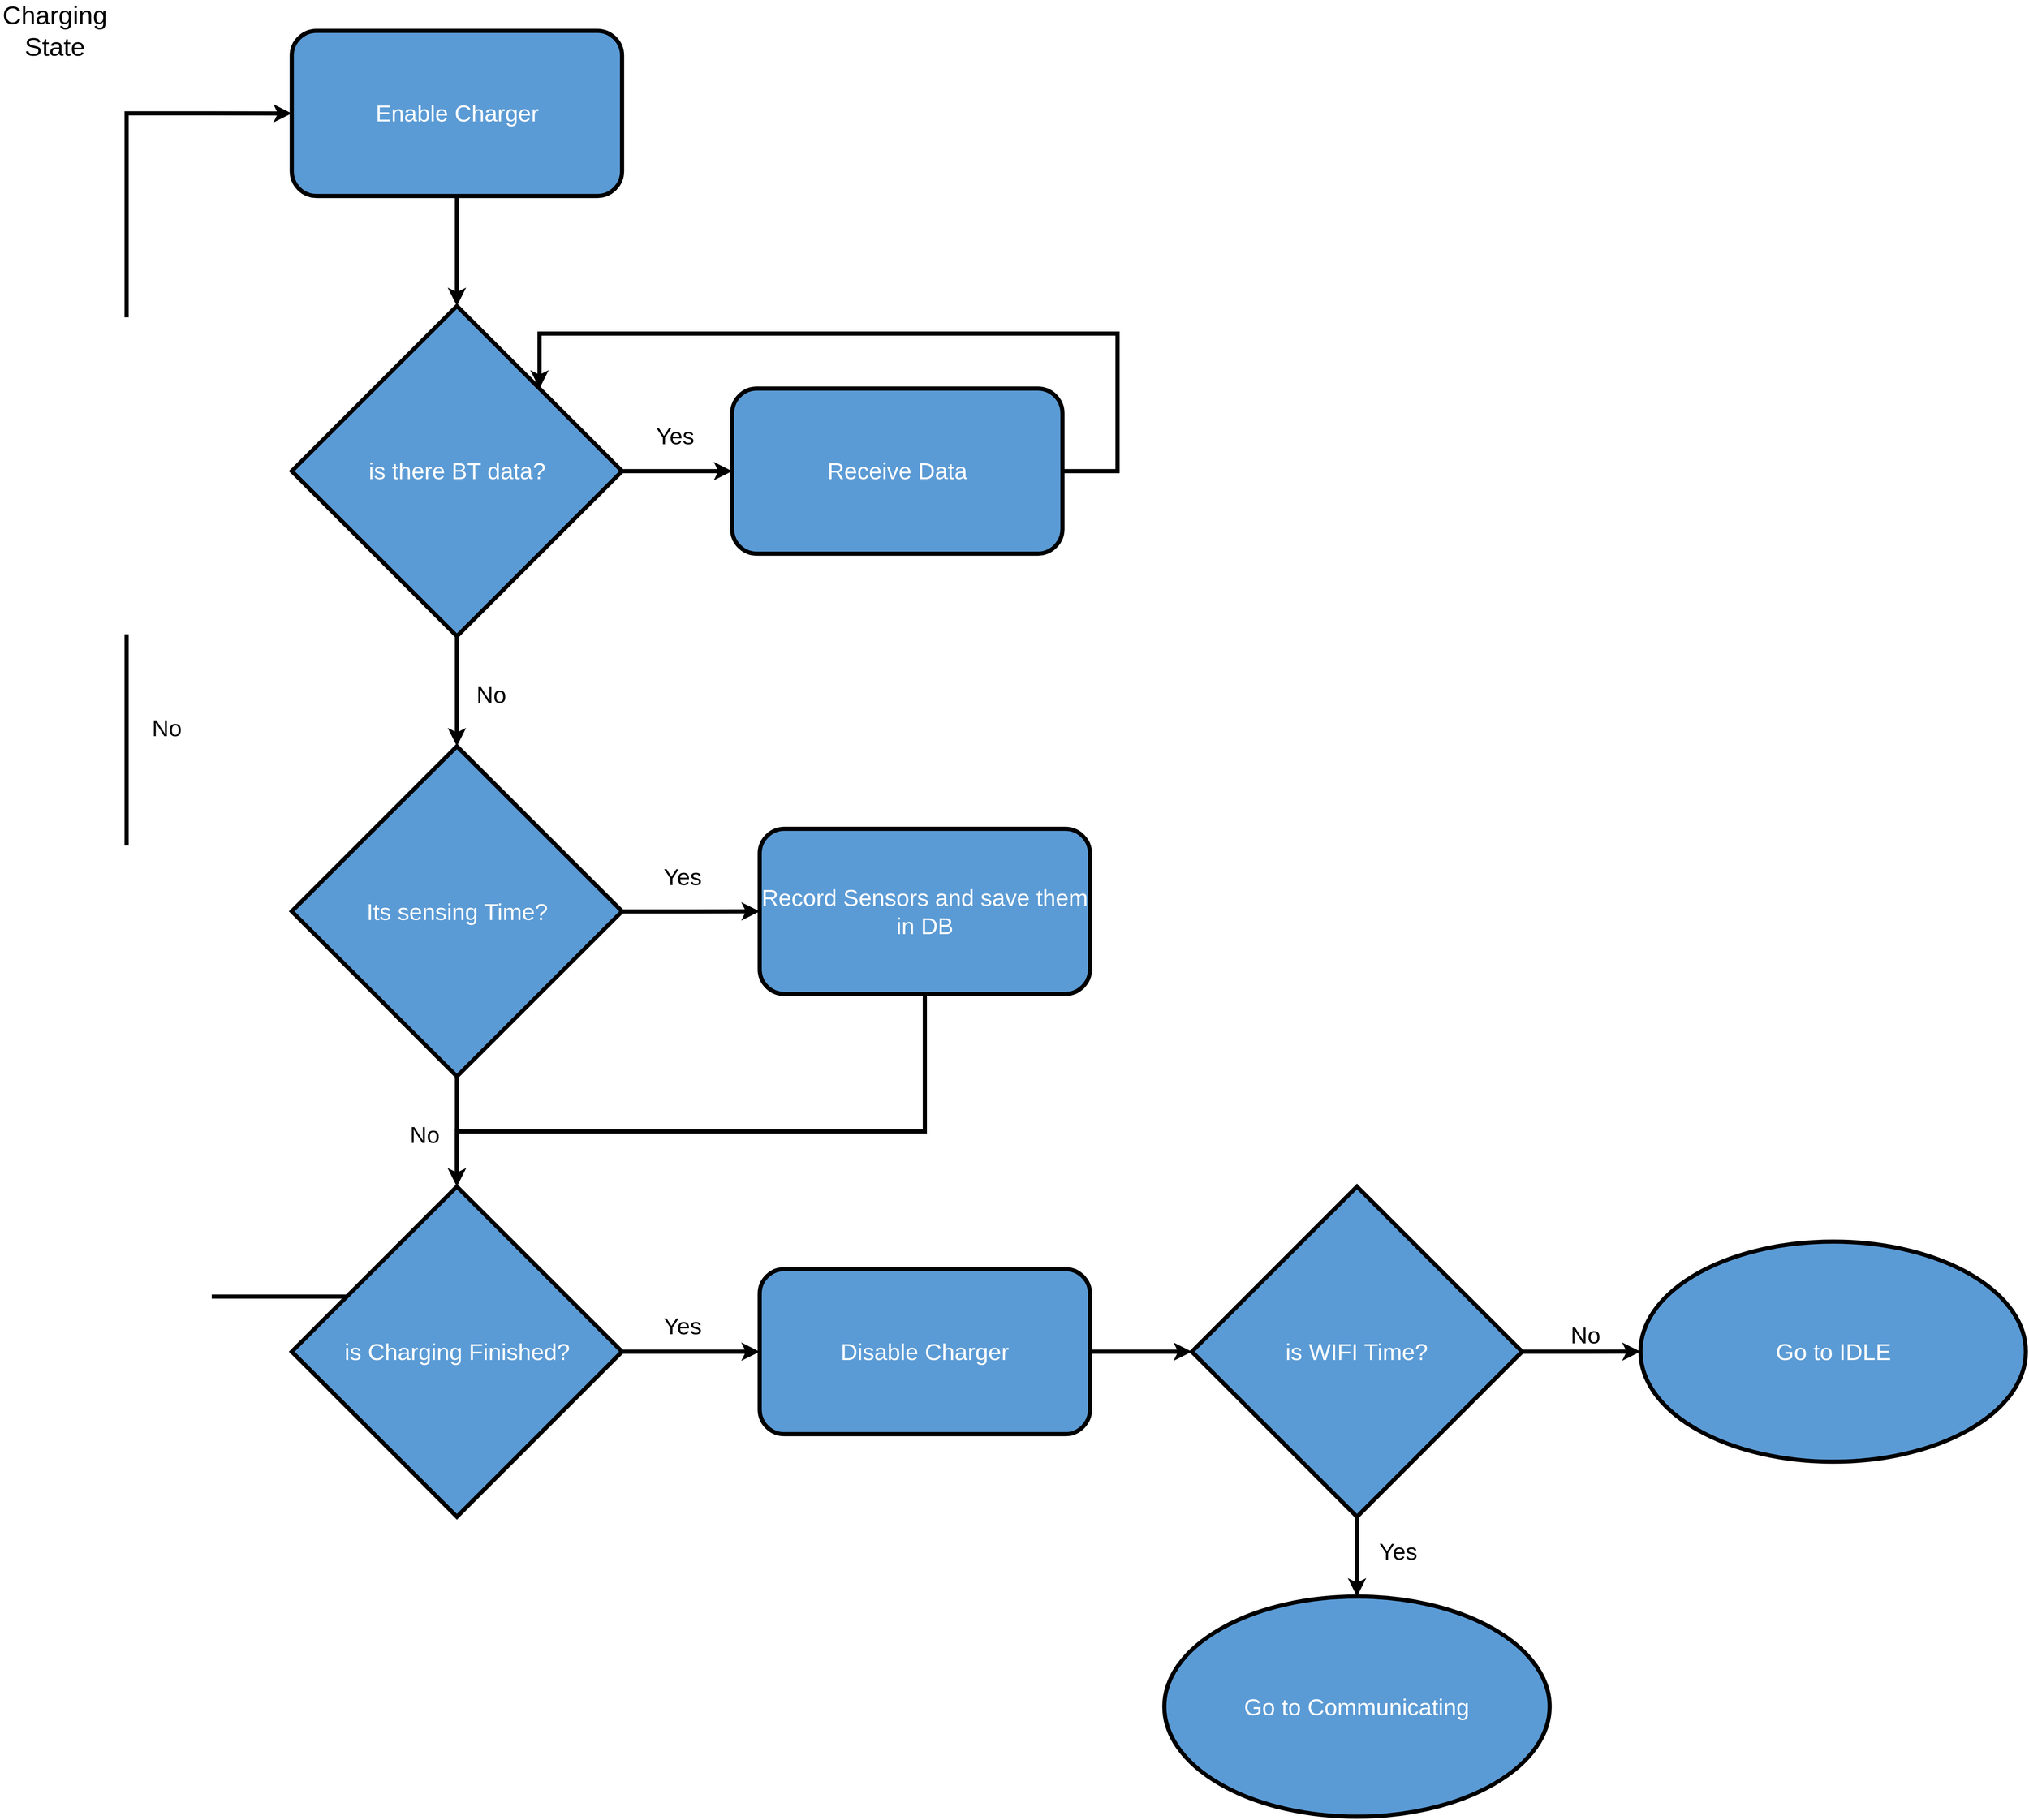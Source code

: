 <mxfile version="15.3.8" type="device"><diagram id="Aq8C7NM-q_EOuL56kIrI" name="Page-1"><mxGraphModel dx="2496" dy="2037" grid="1" gridSize="10" guides="1" tooltips="1" connect="1" arrows="1" fold="1" page="1" pageScale="1" pageWidth="827" pageHeight="1169" math="0" shadow="0"><root><mxCell id="0"/><mxCell id="1" parent="0"/><mxCell id="Kl6rUYlBZ52-5VsQZGhu-22" style="edgeStyle=orthogonalEdgeStyle;rounded=0;orthogonalLoop=1;jettySize=auto;html=1;entryX=0;entryY=0.5;entryDx=0;entryDy=0;" parent="1" edge="1"><mxGeometry relative="1" as="geometry"><Array as="points"><mxPoint x="1220" y="960"/><mxPoint x="940" y="960"/><mxPoint x="940" y="400"/></Array><mxPoint x="990" y="400" as="targetPoint"/></mxGeometry></mxCell><mxCell id="YepfqEUITugMlrM3bgRv-1" value="" style="group;strokeWidth=5;fontSize=28;" parent="1" vertex="1" connectable="0"><mxGeometry x="860" y="140" width="2434.72" height="2180" as="geometry"/></mxCell><mxCell id="Kl6rUYlBZ52-5VsQZGhu-39" value="Charging&lt;br style=&quot;font-size: 31px;&quot;&gt;State" style="text;html=1;strokeColor=none;fillColor=none;align=center;verticalAlign=middle;whiteSpace=wrap;rounded=0;strokeWidth=5;fontSize=31;" parent="YepfqEUITugMlrM3bgRv-1" vertex="1"><mxGeometry width="132.322" height="66.161" as="geometry"/></mxCell><mxCell id="Kl6rUYlBZ52-5VsQZGhu-41" value="Enable Charger" style="rounded=1;whiteSpace=wrap;html=1;fillColor=#5B9BD5;fontColor=#FFFFFF;strokeWidth=5;fontSize=28;" parent="YepfqEUITugMlrM3bgRv-1" vertex="1"><mxGeometry x="350.653" y="33.08" width="396.965" height="198.483" as="geometry"/></mxCell><mxCell id="Kl6rUYlBZ52-5VsQZGhu-42" value="No" style="edgeStyle=orthogonalEdgeStyle;rounded=0;orthogonalLoop=1;jettySize=auto;html=1;entryX=0;entryY=0.5;entryDx=0;entryDy=0;labelBackgroundColor=none;strokeWidth=5;fontSize=28;" parent="YepfqEUITugMlrM3bgRv-1" source="Kl6rUYlBZ52-5VsQZGhu-44" target="Kl6rUYlBZ52-5VsQZGhu-41" edge="1"><mxGeometry x="0.007" y="-48" relative="1" as="geometry"><Array as="points"><mxPoint x="152.17" y="1554.78"/><mxPoint x="152.17" y="132.322"/></Array><mxPoint y="1" as="offset"/></mxGeometry></mxCell><mxCell id="Kl6rUYlBZ52-5VsQZGhu-44" value="&lt;font style=&quot;font-size: 28px;&quot;&gt;is Charging Finished?&lt;/font&gt;" style="rhombus;whiteSpace=wrap;html=1;fillColor=#5B9BD5;fontColor=#FFFFFF;strokeWidth=5;fontSize=28;" parent="YepfqEUITugMlrM3bgRv-1" vertex="1"><mxGeometry x="350.653" y="1422.458" width="396.965" height="396.965" as="geometry"/></mxCell><mxCell id="Kl6rUYlBZ52-5VsQZGhu-47" value="&lt;font style=&quot;font-size: 28px;&quot;&gt;is there BT data?&lt;/font&gt;" style="rhombus;whiteSpace=wrap;html=1;fillColor=#5B9BD5;fontColor=#FFFFFF;strokeWidth=5;fontSize=28;" parent="YepfqEUITugMlrM3bgRv-1" vertex="1"><mxGeometry x="350.653" y="363.885" width="396.965" height="396.965" as="geometry"/></mxCell><mxCell id="Kl6rUYlBZ52-5VsQZGhu-40" value="" style="edgeStyle=orthogonalEdgeStyle;rounded=0;orthogonalLoop=1;jettySize=auto;html=1;strokeWidth=5;fontSize=28;" parent="YepfqEUITugMlrM3bgRv-1" source="Kl6rUYlBZ52-5VsQZGhu-41" target="Kl6rUYlBZ52-5VsQZGhu-47" edge="1"><mxGeometry relative="1" as="geometry"/></mxCell><mxCell id="Kl6rUYlBZ52-5VsQZGhu-48" style="edgeStyle=orthogonalEdgeStyle;rounded=0;orthogonalLoop=1;jettySize=auto;html=1;entryX=1;entryY=0;entryDx=0;entryDy=0;strokeWidth=5;fontSize=28;" parent="YepfqEUITugMlrM3bgRv-1" source="Kl6rUYlBZ52-5VsQZGhu-49" target="Kl6rUYlBZ52-5VsQZGhu-47" edge="1"><mxGeometry relative="1" as="geometry"><Array as="points"><mxPoint x="1343.066" y="562.367"/><mxPoint x="1343.066" y="396.965"/><mxPoint x="648.377" y="396.965"/></Array></mxGeometry></mxCell><mxCell id="Kl6rUYlBZ52-5VsQZGhu-49" value="Receive Data" style="rounded=1;whiteSpace=wrap;html=1;fillColor=#5B9BD5;fontColor=#FFFFFF;strokeWidth=5;fontSize=28;" parent="YepfqEUITugMlrM3bgRv-1" vertex="1"><mxGeometry x="879.94" y="463.126" width="396.965" height="198.483" as="geometry"/></mxCell><mxCell id="Kl6rUYlBZ52-5VsQZGhu-46" value="Yes" style="edgeStyle=orthogonalEdgeStyle;rounded=0;orthogonalLoop=1;jettySize=auto;html=1;labelBackgroundColor=none;strokeWidth=5;fontSize=28;" parent="YepfqEUITugMlrM3bgRv-1" source="Kl6rUYlBZ52-5VsQZGhu-47" target="Kl6rUYlBZ52-5VsQZGhu-49" edge="1"><mxGeometry x="-0.057" y="42" relative="1" as="geometry"><mxPoint x="1" as="offset"/></mxGeometry></mxCell><mxCell id="Kl6rUYlBZ52-5VsQZGhu-52" value="&lt;font style=&quot;font-size: 28px;&quot;&gt;is WIFI Time?&lt;/font&gt;" style="rhombus;whiteSpace=wrap;html=1;fillColor=#5B9BD5;fontColor=#FFFFFF;strokeWidth=5;fontSize=28;" parent="YepfqEUITugMlrM3bgRv-1" vertex="1"><mxGeometry x="1432.383" y="1422.458" width="396.965" height="396.965" as="geometry"/></mxCell><mxCell id="Kl6rUYlBZ52-5VsQZGhu-53" value="Go to IDLE" style="ellipse;whiteSpace=wrap;html=1;fillColor=#5B9BD5;fontColor=#FFFFFF;strokeWidth=5;fontSize=28;" parent="YepfqEUITugMlrM3bgRv-1" vertex="1"><mxGeometry x="1971.594" y="1488.619" width="463.126" height="264.643" as="geometry"/></mxCell><mxCell id="Kl6rUYlBZ52-5VsQZGhu-50" value="No" style="edgeStyle=orthogonalEdgeStyle;rounded=0;orthogonalLoop=1;jettySize=auto;html=1;labelBackgroundColor=none;strokeWidth=5;fontSize=28;" parent="YepfqEUITugMlrM3bgRv-1" source="Kl6rUYlBZ52-5VsQZGhu-52" target="Kl6rUYlBZ52-5VsQZGhu-53" edge="1"><mxGeometry x="0.07" y="20" relative="1" as="geometry"><mxPoint as="offset"/></mxGeometry></mxCell><mxCell id="Kl6rUYlBZ52-5VsQZGhu-54" value="Go to Communicating" style="ellipse;whiteSpace=wrap;html=1;fillColor=#5B9BD5;fontColor=#FFFFFF;strokeWidth=5;fontSize=28;" parent="YepfqEUITugMlrM3bgRv-1" vertex="1"><mxGeometry x="1399.302" y="1915.357" width="463.126" height="264.643" as="geometry"/></mxCell><mxCell id="Kl6rUYlBZ52-5VsQZGhu-51" value="Yes" style="edgeStyle=orthogonalEdgeStyle;rounded=0;orthogonalLoop=1;jettySize=auto;html=1;labelBackgroundColor=none;strokeWidth=5;fontSize=28;" parent="YepfqEUITugMlrM3bgRv-1" source="Kl6rUYlBZ52-5VsQZGhu-52" target="Kl6rUYlBZ52-5VsQZGhu-54" edge="1"><mxGeometry x="-0.155" y="49" relative="1" as="geometry"><mxPoint y="1" as="offset"/></mxGeometry></mxCell><mxCell id="Kl6rUYlBZ52-5VsQZGhu-55" value="" style="edgeStyle=orthogonalEdgeStyle;rounded=0;orthogonalLoop=1;jettySize=auto;html=1;strokeWidth=5;fontSize=28;" parent="YepfqEUITugMlrM3bgRv-1" source="Kl6rUYlBZ52-5VsQZGhu-56" target="Kl6rUYlBZ52-5VsQZGhu-52" edge="1"><mxGeometry relative="1" as="geometry"/></mxCell><mxCell id="Kl6rUYlBZ52-5VsQZGhu-56" value="Disable Charger" style="rounded=1;whiteSpace=wrap;html=1;fillColor=#5B9BD5;fontColor=#FFFFFF;strokeWidth=5;fontSize=28;" parent="YepfqEUITugMlrM3bgRv-1" vertex="1"><mxGeometry x="913.02" y="1521.7" width="396.965" height="198.483" as="geometry"/></mxCell><mxCell id="Kl6rUYlBZ52-5VsQZGhu-43" value="Yes" style="edgeStyle=orthogonalEdgeStyle;rounded=0;orthogonalLoop=1;jettySize=auto;html=1;labelBackgroundColor=none;strokeWidth=5;fontSize=28;" parent="YepfqEUITugMlrM3bgRv-1" source="Kl6rUYlBZ52-5VsQZGhu-44" target="Kl6rUYlBZ52-5VsQZGhu-56" edge="1"><mxGeometry x="-0.124" y="31" relative="1" as="geometry"><mxPoint as="offset"/></mxGeometry></mxCell><mxCell id="yUiJSA4w7koZPuVX6-y0-5" value="No" style="edgeStyle=orthogonalEdgeStyle;rounded=0;orthogonalLoop=1;jettySize=auto;html=1;fontSize=28;strokeWidth=5;" parent="YepfqEUITugMlrM3bgRv-1" source="yUiJSA4w7koZPuVX6-y0-2" target="Kl6rUYlBZ52-5VsQZGhu-44" edge="1"><mxGeometry x="0.056" y="-39" relative="1" as="geometry"><mxPoint as="offset"/></mxGeometry></mxCell><mxCell id="yUiJSA4w7koZPuVX6-y0-2" value="Its sensing Time?" style="rhombus;whiteSpace=wrap;html=1;fillColor=#5B9BD5;fontColor=#FFFFFF;strokeWidth=5;fontSize=28;" parent="YepfqEUITugMlrM3bgRv-1" vertex="1"><mxGeometry x="350.653" y="893.171" width="396.965" height="396.965" as="geometry"/></mxCell><mxCell id="yUiJSA4w7koZPuVX6-y0-4" value="No" style="edgeStyle=orthogonalEdgeStyle;rounded=0;orthogonalLoop=1;jettySize=auto;html=1;fontSize=28;strokeWidth=5;" parent="YepfqEUITugMlrM3bgRv-1" source="Kl6rUYlBZ52-5VsQZGhu-47" target="yUiJSA4w7koZPuVX6-y0-2" edge="1"><mxGeometry x="0.045" y="41" relative="1" as="geometry"><mxPoint y="1" as="offset"/></mxGeometry></mxCell><mxCell id="yUiJSA4w7koZPuVX6-y0-6" style="edgeStyle=orthogonalEdgeStyle;rounded=0;orthogonalLoop=1;jettySize=auto;html=1;entryX=0.5;entryY=0;entryDx=0;entryDy=0;fontSize=28;strokeWidth=5;" parent="YepfqEUITugMlrM3bgRv-1" source="yUiJSA4w7koZPuVX6-y0-3" target="Kl6rUYlBZ52-5VsQZGhu-44" edge="1"><mxGeometry relative="1" as="geometry"><Array as="points"><mxPoint x="1111.503" y="1356.297"/><mxPoint x="549.135" y="1356.297"/></Array></mxGeometry></mxCell><mxCell id="yUiJSA4w7koZPuVX6-y0-3" value="Record Sensors and save them in DB" style="rounded=1;whiteSpace=wrap;html=1;fillColor=#5B9BD5;fontColor=#FFFFFF;strokeWidth=5;fontSize=28;" parent="YepfqEUITugMlrM3bgRv-1" vertex="1"><mxGeometry x="913.02" y="992.413" width="396.965" height="198.483" as="geometry"/></mxCell><mxCell id="yUiJSA4w7koZPuVX6-y0-1" value="Yes" style="edgeStyle=orthogonalEdgeStyle;rounded=0;orthogonalLoop=1;jettySize=auto;html=1;labelBackgroundColor=none;strokeWidth=5;fontSize=28;" parent="YepfqEUITugMlrM3bgRv-1" source="yUiJSA4w7koZPuVX6-y0-2" target="yUiJSA4w7koZPuVX6-y0-3" edge="1"><mxGeometry x="-0.124" y="42" relative="1" as="geometry"><mxPoint as="offset"/></mxGeometry></mxCell></root></mxGraphModel></diagram></mxfile>